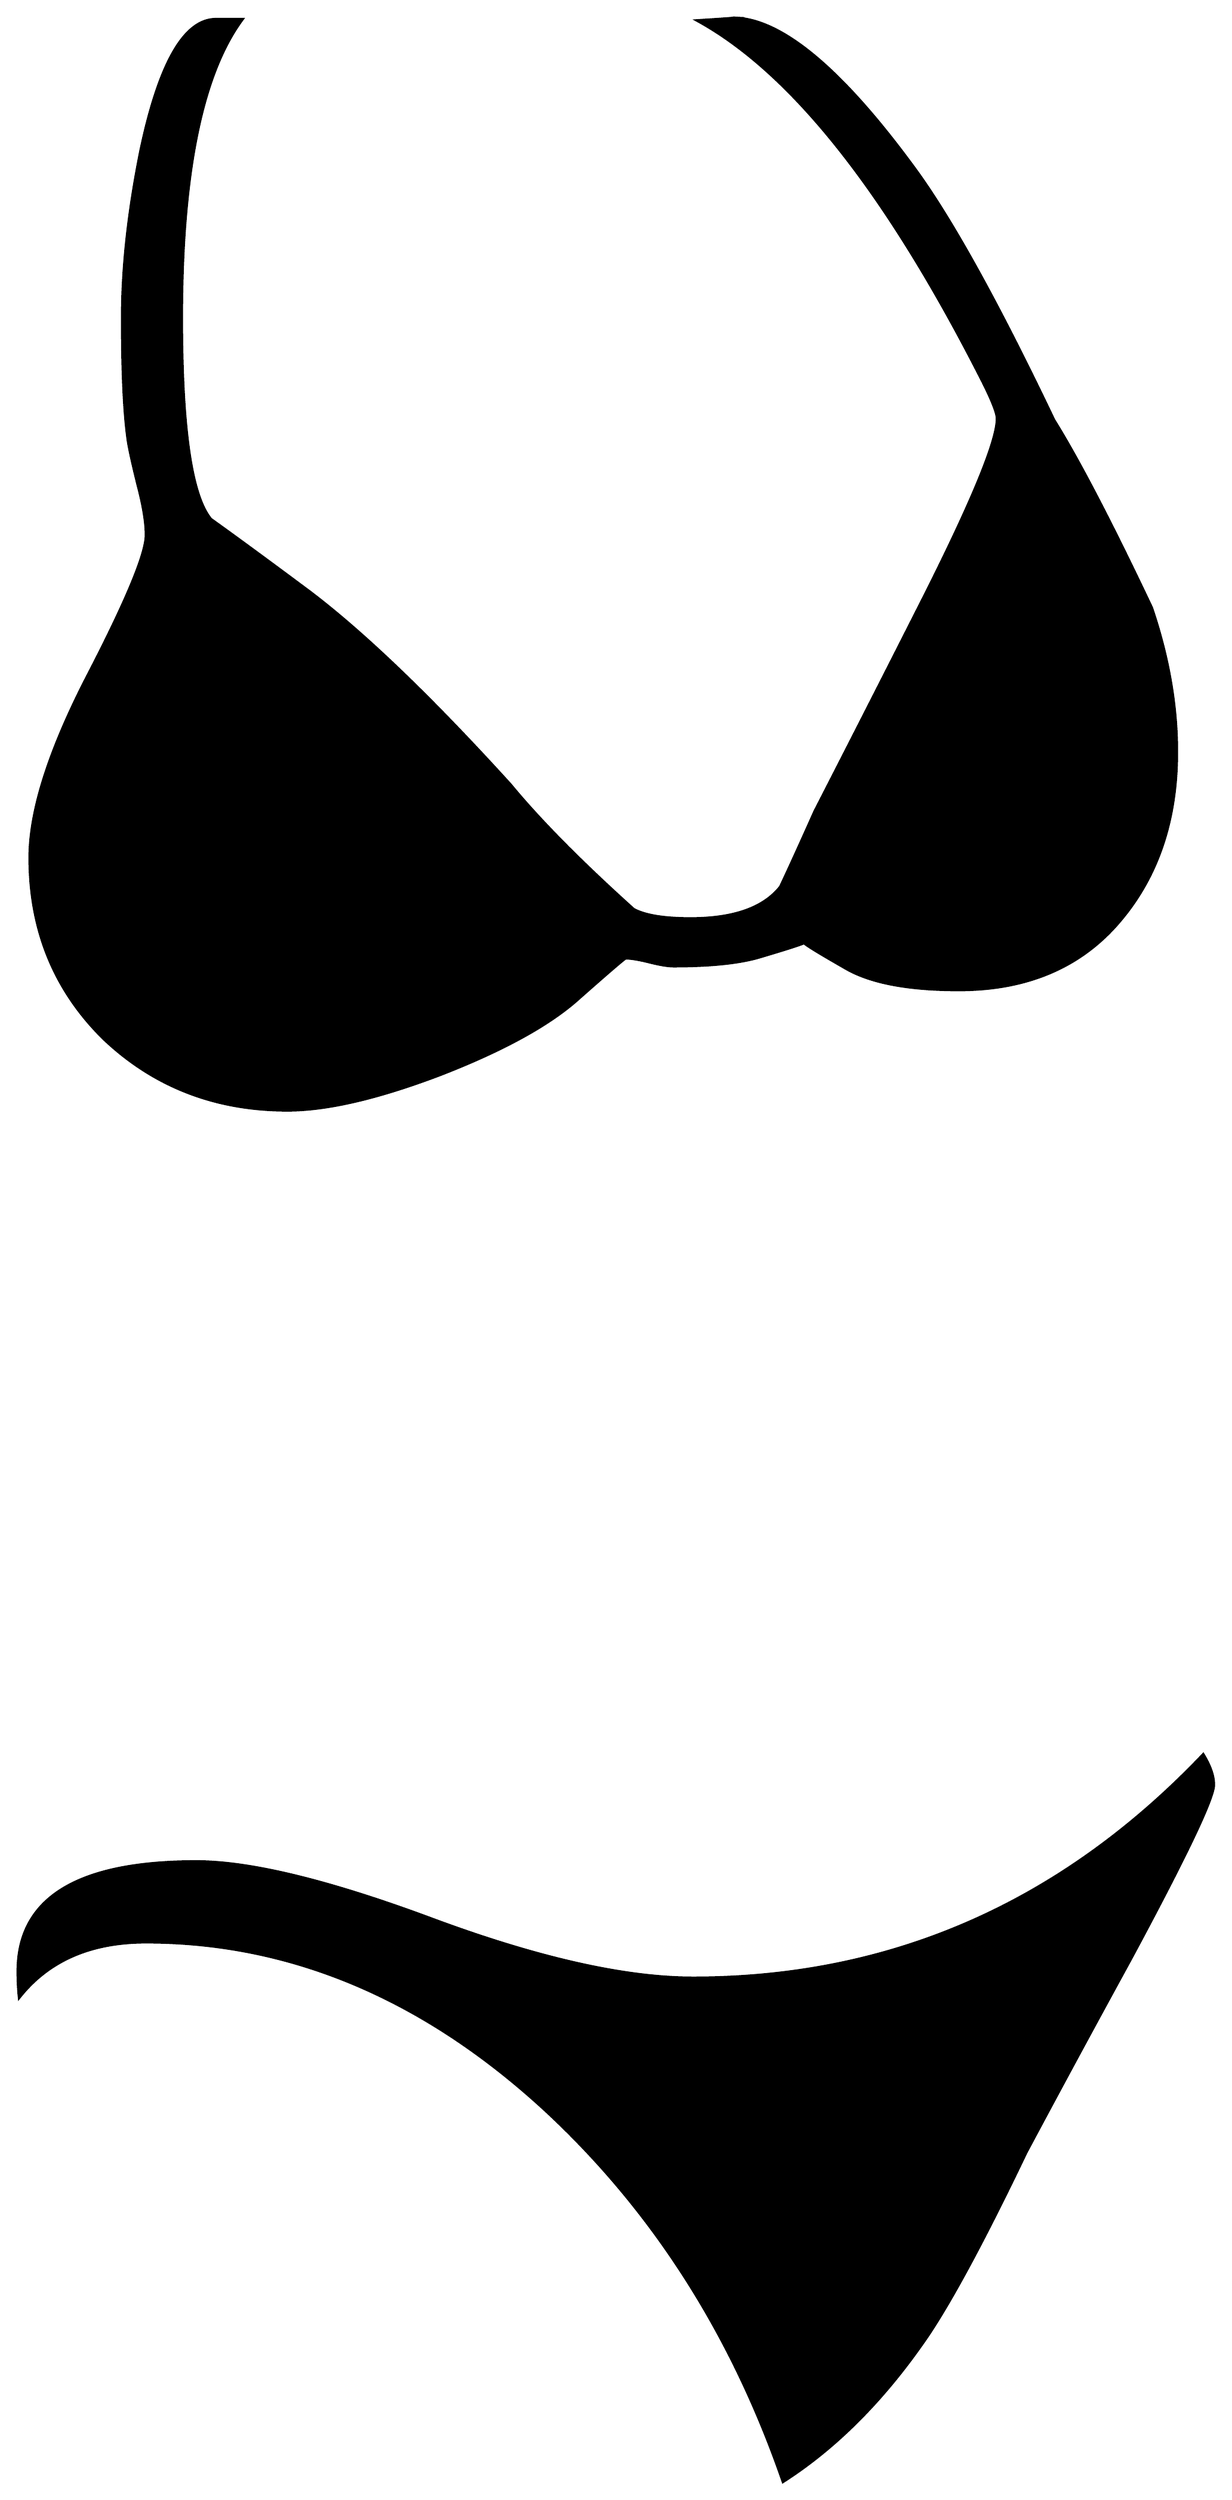 


\begin{tikzpicture}[y=0.80pt, x=0.80pt, yscale=-1.0, xscale=1.0, inner sep=0pt, outer sep=0pt]
\begin{scope}[shift={(100.0,1713.0)},nonzero rule]
  \path[draw=.,fill=.,line width=1.600pt] (959.0,-966.0) .. controls
    (959.0,-914.0) and (944.333,-871.0) .. (915.0,-837.0) ..
    controls (885.667,-803.0) and (845.333,-786.0) .. (794.0,-786.0)
    .. controls (756.0,-786.0) and (727.667,-791.333) ..
    (709.0,-802.0) .. controls (685.667,-815.333) and (675.0,-822.0)
    .. (677.0,-822.0) .. controls (679.667,-822.0) and
    (668.667,-818.333) .. (644.0,-811.0) .. controls (628.667,-806.333)
    and (606.667,-804.0) .. (578.0,-804.0) .. controls
    (574.0,-804.0) and (568.0,-805.0) .. (560.0,-807.0) ..
    controls (552.0,-809.0) and (546.0,-810.0) .. (542.0,-810.0)
    .. controls (541.333,-810.0) and (529.667,-800.0) ..
    (507.0,-780.0) .. controls (485.0,-760.0) and (450.0,-740.667)
    .. (402.0,-722.0) .. controls (354.667,-704.0) and
    (316.0,-695.0) .. (286.0,-695.0) .. controls (231.333,-695.0)
    and (185.0,-713.0) .. (147.0,-749.0) .. controls
    (109.667,-785.667) and (91.0,-831.333) .. (91.0,-886.0) ..
    controls (91.0,-921.333) and (105.667,-967.333) .. (135.0,-1024.0)
    .. controls (164.333,-1080.667) and (179.0,-1116.0) ..
    (179.0,-1130.0) .. controls (179.0,-1139.333) and
    (177.0,-1151.667) .. (173.0,-1167.0) .. controls
    (168.333,-1185.667) and (165.667,-1198.0) .. (165.0,-1204.0) ..
    controls (162.333,-1224.0) and (161.0,-1254.0) ..
    (161.0,-1294.0) .. controls (161.0,-1332.667) and
    (165.667,-1375.0) .. (175.0,-1421.0) .. controls
    (189.0,-1487.0) and (208.0,-1520.0) .. (232.0,-1520.0) --
    (252.0,-1520.0) .. controls (221.333,-1478.667) and
    (206.0,-1403.333) .. (206.0,-1294.0) .. controls
    (206.0,-1210.667) and (213.333,-1160.0) .. (228.0,-1142.0) ..
    controls (246.667,-1128.667) and (271.667,-1110.333) ..
    (303.0,-1087.0) .. controls (344.333,-1055.667) and
    (395.0,-1007.0) .. (455.0,-941.0) .. controls (477.0,-914.333)
    and (508.0,-883.0) .. (548.0,-847.0) .. controls
    (556.667,-842.333) and (571.0,-840.0) .. (591.0,-840.0) ..
    controls (623.667,-840.0) and (646.333,-848.0) .. (659.0,-864.0)
    .. controls (665.0,-876.667) and (673.667,-895.667) ..
    (685.0,-921.0) .. controls (711.0,-971.667) and
    (737.0,-1022.667) .. (763.0,-1074.0) .. controls
    (803.0,-1152.667) and (823.0,-1200.667) .. (823.0,-1218.0) ..
    controls (823.0,-1222.667) and (818.333,-1234.0) ..
    (809.0,-1252.0) .. controls (737.667,-1391.333) and
    (666.667,-1480.333) .. (596.0,-1519.0) .. controls
    (617.333,-1520.333) and (626.333,-1521.0) .. (623.0,-1521.0) ..
    controls (659.0,-1521.0) and (704.667,-1483.333) ..
    (760.0,-1408.0) .. controls (788.0,-1370.0) and
    (823.333,-1306.333) .. (866.0,-1217.0) .. controls
    (884.667,-1187.0) and (909.333,-1139.667) .. (940.0,-1075.0) ..
    controls (952.667,-1037.667) and (959.0,-1001.333) ..
    (959.0,-966.0) -- cycle(987.0,-185.0) .. controls
    (987.0,-175.0) and (966.0,-131.0) .. (924.0,-53.0) ..
    controls (897.333,-4.333) and (871.0,44.333) .. (845.0,93.0) ..
    controls (814.333,157.0) and (789.667,203.0) .. (771.0,231.0) ..
    controls (738.333,279.0) and (701.667,316.0) .. (661.0,342.0) ..
    controls (622.333,230.0) and (562.333,136.333) .. (481.0,61.0) ..
    controls (389.0,-23.667) and (288.333,-66.0) .. (179.0,-66.0) ..
    controls (137.0,-66.0) and (105.0,-52.0) .. (83.0,-24.0) ..
    controls (82.333,-30.0) and (82.0,-36.667) .. (82.0,-44.0) ..
    controls (82.0,-99.333) and (127.0,-127.0) .. (217.0,-127.0)
    .. controls (258.333,-127.0) and (318.333,-112.333) ..
    (397.0,-83.0) .. controls (476.333,-53.667) and (541.667,-39.0) ..
    (593.0,-39.0) .. controls (743.0,-39.0) and (871.667,-95.333) ..
    (979.0,-208.0) .. controls (984.333,-199.333) and (987.0,-191.667)
    .. (987.0,-185.0) -- cycle;
\end{scope}

\end{tikzpicture}

